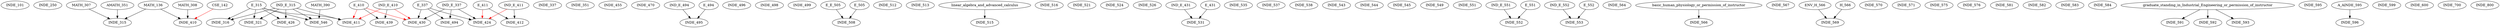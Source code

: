 digraph G {
    INDE_101;
    INDE_250;
    edge [color=black];
    MATH_136 -> INDE_315;
    MATH_307 -> INDE_315;
    AMATH_351 -> INDE_315;
    edge [color=black];
    IND_E_315 -> INDE_316;
    E_315 -> INDE_316;
    edge [color=black];
    IND_E_315 -> INDE_321;
    E_315 -> INDE_321;
    INDE_337;
    INDE_351;
    edge [color=black];
    MATH_136 -> INDE_410;
    MATH_308 -> INDE_410;
    edge [color=red];
    CSE_142 -> INDE_410;
    edge [color=black];
    IND_E_315 -> INDE_411;
    E_315 -> INDE_411;
    edge [color=red];
    IND_E_410 -> INDE_411;
    E_410 -> INDE_411;
    edge [color=black];
    IND_E_411 -> INDE_412;
    E_411 -> INDE_412;
    edge [color=black];
    IND_E_337 -> INDE_424;
    E_337 -> INDE_424;
    edge [color=red];
    IND_E_411 -> INDE_424;
    E_411 -> INDE_424;
    edge [color=black];
    IND_E_315 -> INDE_426;
    E_315 -> INDE_426;
    edge [color=black];
    IND_E_337 -> INDE_430;
    E_337 -> INDE_430;
    edge [color=red];
    IND_E_410 -> INDE_430;
    E_410 -> INDE_430;
    edge [color=black];
    IND_E_410 -> INDE_439;
    E_410 -> INDE_439;
    INDE_455;
    INDE_470;
    edge [color=black];
    IND_E_337 -> INDE_494;
    E_337 -> INDE_494;
    edge [color=black];
    IND_E_494 -> INDE_495;
    E_494 -> INDE_495;
    INDE_496;
    INDE_498;
    INDE_499;
    edge [color=black];
    E_E_505 -> INDE_508;
    E_505 -> INDE_508;
    INDE_512;
    INDE_513;
    edge [color=black];
    linear_algebra_and_advanced_calculus -> INDE_515;
    INDE_516;
    INDE_521;
    INDE_524;
    INDE_526;
    edge [color=black];
    IND_E_431 -> INDE_531;
    E_431 -> INDE_531;
    INDE_535;
    INDE_537;
    INDE_538;
    INDE_543;
    INDE_544;
    INDE_545;
    edge [color=black];
    IND_E_315 -> INDE_546;
    E_315 -> INDE_546;
    MATH_390 -> INDE_546;
    INDE_549;
    INDE_551;
    edge [color=black];
    IND_E_551 -> INDE_552;
    E_551 -> INDE_552;
    edge [color=black];
    IND_E_552 -> INDE_553;
    E_552 -> INDE_553;
    INDE_564;
    edge [color=black];
    basic_human_physiology_or_permission_of_instructor -> INDE_566;
    INDE_567;
    edge [color=black];
    ENV_H_566 -> INDE_569;
    H_566 -> INDE_569;
    INDE_570;
    INDE_571;
    INDE_575;
    INDE_576;
    INDE_581;
    INDE_582;
    INDE_583;
    INDE_584;
    edge [color=black];
    graduate_standing_in_Industrial_Engineering_or_permission_of_instructor -> INDE_591;
    edge [color=black];
    graduate_standing_in_Industrial_Engineering_or_permission_of_instructor -> INDE_592;
    edge [color=black];
    graduate_standing_in_Industrial_Engineering_or_permission_of_instructor -> INDE_593;
    INDE_595;
    edge [color=black];
    A_AINDE_595 -> INDE_596;
    INDE_599;
    INDE_600;
    INDE_700;
    INDE_800;
}
